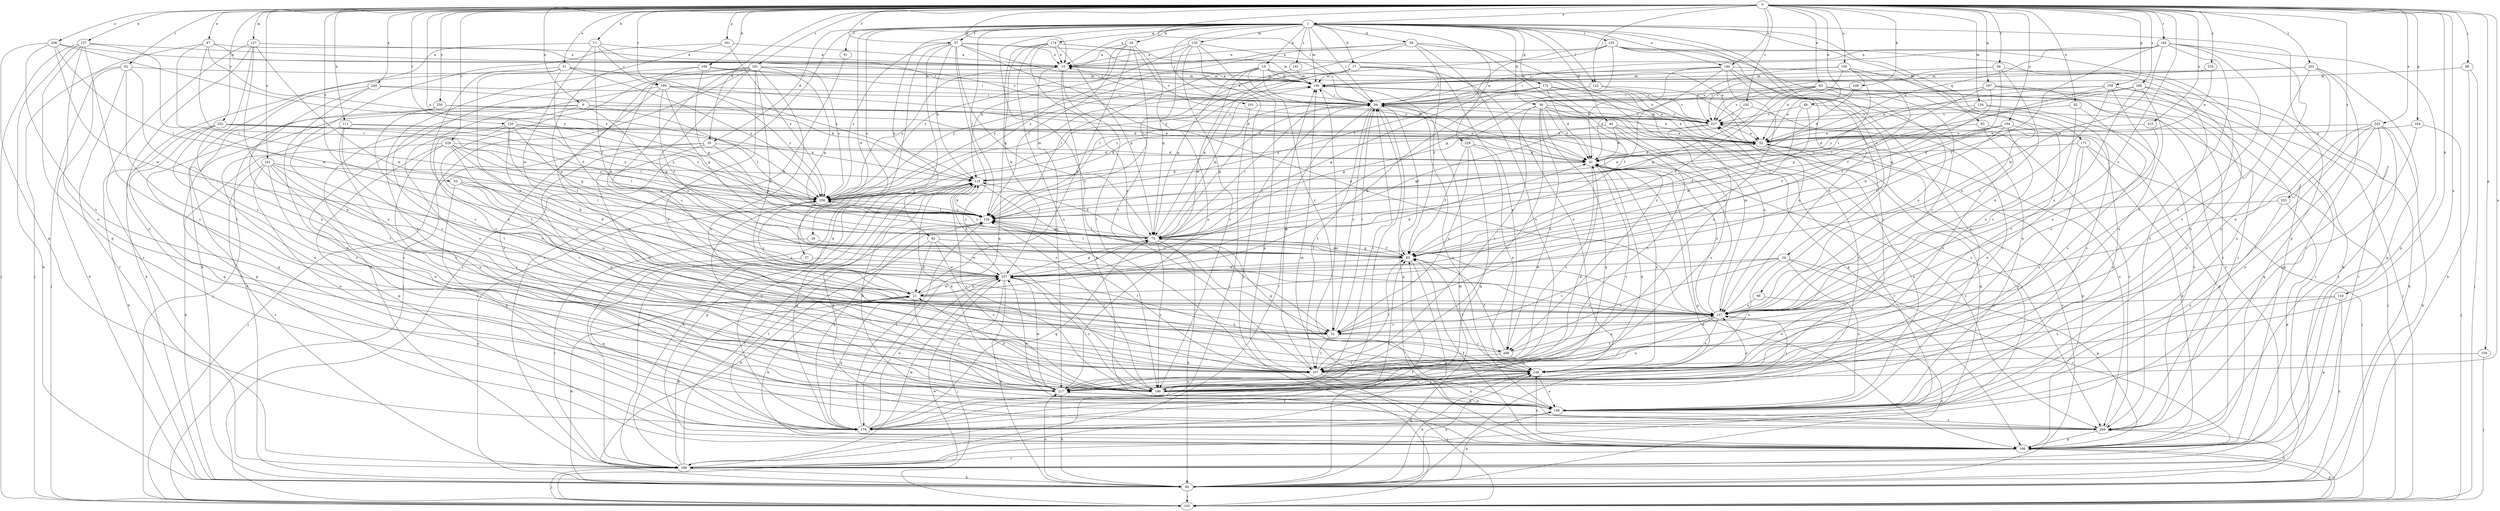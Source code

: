 strict digraph  {
0;
1;
6;
10;
11;
17;
18;
19;
21;
24;
26;
31;
35;
36;
37;
39;
40;
41;
42;
43;
47;
48;
51;
52;
53;
56;
57;
61;
63;
68;
73;
82;
83;
84;
92;
94;
98;
101;
105;
108;
109;
110;
111;
115;
120;
122;
125;
126;
127;
134;
135;
136;
137;
140;
146;
150;
154;
157;
158;
159;
161;
164;
166;
167;
172;
173;
174;
176;
181;
182;
184;
185;
186;
191;
196;
202;
207;
208;
215;
217;
226;
227;
229;
237;
240;
241;
242;
248;
250;
252;
253;
255;
258;
266;
268;
269;
0 -> 1  [label=a];
0 -> 6  [label=a];
0 -> 10  [label=a];
0 -> 11  [label=b];
0 -> 35  [label=d];
0 -> 42  [label=e];
0 -> 43  [label=e];
0 -> 47  [label=e];
0 -> 48  [label=e];
0 -> 51  [label=e];
0 -> 53  [label=f];
0 -> 56  [label=f];
0 -> 57  [label=f];
0 -> 92  [label=i];
0 -> 94  [label=i];
0 -> 98  [label=j];
0 -> 108  [label=k];
0 -> 109  [label=k];
0 -> 110  [label=k];
0 -> 111  [label=k];
0 -> 120  [label=l];
0 -> 122  [label=l];
0 -> 127  [label=m];
0 -> 134  [label=m];
0 -> 137  [label=n];
0 -> 140  [label=n];
0 -> 150  [label=o];
0 -> 154  [label=o];
0 -> 157  [label=o];
0 -> 158  [label=p];
0 -> 159  [label=p];
0 -> 161  [label=p];
0 -> 164  [label=p];
0 -> 167  [label=q];
0 -> 181  [label=r];
0 -> 182  [label=r];
0 -> 184  [label=r];
0 -> 185  [label=r];
0 -> 202  [label=t];
0 -> 208  [label=u];
0 -> 215  [label=u];
0 -> 217  [label=u];
0 -> 226  [label=v];
0 -> 240  [label=x];
0 -> 241  [label=x];
0 -> 242  [label=x];
0 -> 248  [label=x];
0 -> 250  [label=y];
0 -> 252  [label=y];
0 -> 253  [label=y];
0 -> 255  [label=y];
0 -> 258  [label=y];
0 -> 266  [label=z];
1 -> 10  [label=a];
1 -> 17  [label=b];
1 -> 18  [label=b];
1 -> 19  [label=b];
1 -> 24  [label=c];
1 -> 26  [label=c];
1 -> 31  [label=c];
1 -> 35  [label=d];
1 -> 36  [label=d];
1 -> 37  [label=d];
1 -> 39  [label=d];
1 -> 40  [label=d];
1 -> 57  [label=f];
1 -> 61  [label=f];
1 -> 68  [label=g];
1 -> 82  [label=h];
1 -> 83  [label=h];
1 -> 94  [label=i];
1 -> 101  [label=j];
1 -> 105  [label=j];
1 -> 122  [label=l];
1 -> 125  [label=l];
1 -> 126  [label=l];
1 -> 135  [label=m];
1 -> 136  [label=m];
1 -> 140  [label=n];
1 -> 166  [label=p];
1 -> 172  [label=q];
1 -> 173  [label=q];
1 -> 174  [label=q];
1 -> 191  [label=s];
1 -> 229  [label=w];
6 -> 41  [label=d];
6 -> 73  [label=g];
6 -> 126  [label=l];
6 -> 166  [label=p];
6 -> 176  [label=q];
6 -> 207  [label=t];
6 -> 227  [label=v];
10 -> 136  [label=m];
10 -> 166  [label=p];
10 -> 207  [label=t];
10 -> 217  [label=u];
10 -> 258  [label=y];
11 -> 10  [label=a];
11 -> 63  [label=f];
11 -> 84  [label=h];
11 -> 185  [label=r];
11 -> 227  [label=v];
11 -> 237  [label=w];
17 -> 94  [label=i];
17 -> 126  [label=l];
17 -> 136  [label=m];
17 -> 248  [label=x];
17 -> 258  [label=y];
17 -> 268  [label=z];
18 -> 10  [label=a];
18 -> 21  [label=b];
18 -> 126  [label=l];
18 -> 207  [label=t];
18 -> 217  [label=u];
18 -> 258  [label=y];
19 -> 31  [label=c];
19 -> 41  [label=d];
19 -> 52  [label=e];
19 -> 73  [label=g];
19 -> 126  [label=l];
19 -> 136  [label=m];
19 -> 227  [label=v];
19 -> 237  [label=w];
19 -> 258  [label=y];
21 -> 157  [label=o];
21 -> 176  [label=q];
21 -> 196  [label=s];
21 -> 237  [label=w];
21 -> 258  [label=y];
24 -> 31  [label=c];
24 -> 146  [label=n];
24 -> 166  [label=p];
24 -> 186  [label=r];
24 -> 237  [label=w];
24 -> 248  [label=x];
24 -> 268  [label=z];
26 -> 63  [label=f];
26 -> 186  [label=r];
31 -> 94  [label=i];
31 -> 207  [label=t];
31 -> 268  [label=z];
35 -> 41  [label=d];
35 -> 73  [label=g];
35 -> 105  [label=j];
35 -> 207  [label=t];
35 -> 217  [label=u];
36 -> 41  [label=d];
36 -> 52  [label=e];
36 -> 73  [label=g];
36 -> 157  [label=o];
36 -> 176  [label=q];
36 -> 196  [label=s];
36 -> 207  [label=t];
36 -> 227  [label=v];
36 -> 268  [label=z];
37 -> 176  [label=q];
37 -> 237  [label=w];
39 -> 10  [label=a];
39 -> 63  [label=f];
39 -> 126  [label=l];
39 -> 196  [label=s];
39 -> 217  [label=u];
39 -> 258  [label=y];
39 -> 268  [label=z];
40 -> 41  [label=d];
40 -> 52  [label=e];
40 -> 115  [label=k];
40 -> 207  [label=t];
40 -> 217  [label=u];
41 -> 115  [label=k];
41 -> 157  [label=o];
41 -> 166  [label=p];
41 -> 196  [label=s];
41 -> 207  [label=t];
41 -> 248  [label=x];
41 -> 269  [label=z];
42 -> 31  [label=c];
42 -> 217  [label=u];
42 -> 227  [label=v];
43 -> 31  [label=c];
43 -> 41  [label=d];
43 -> 63  [label=f];
43 -> 73  [label=g];
43 -> 94  [label=i];
43 -> 157  [label=o];
43 -> 207  [label=t];
43 -> 269  [label=z];
47 -> 10  [label=a];
47 -> 94  [label=i];
47 -> 105  [label=j];
47 -> 126  [label=l];
47 -> 237  [label=w];
47 -> 258  [label=y];
48 -> 63  [label=f];
48 -> 105  [label=j];
48 -> 227  [label=v];
48 -> 237  [label=w];
51 -> 63  [label=f];
51 -> 84  [label=h];
51 -> 115  [label=k];
51 -> 136  [label=m];
51 -> 157  [label=o];
51 -> 248  [label=x];
51 -> 258  [label=y];
52 -> 41  [label=d];
52 -> 136  [label=m];
52 -> 146  [label=n];
52 -> 166  [label=p];
52 -> 176  [label=q];
53 -> 31  [label=c];
53 -> 126  [label=l];
53 -> 157  [label=o];
53 -> 176  [label=q];
53 -> 258  [label=y];
56 -> 21  [label=b];
56 -> 136  [label=m];
56 -> 157  [label=o];
56 -> 217  [label=u];
56 -> 227  [label=v];
57 -> 10  [label=a];
57 -> 73  [label=g];
57 -> 94  [label=i];
57 -> 115  [label=k];
57 -> 136  [label=m];
57 -> 157  [label=o];
57 -> 176  [label=q];
57 -> 186  [label=r];
57 -> 196  [label=s];
57 -> 258  [label=y];
61 -> 186  [label=r];
63 -> 73  [label=g];
63 -> 126  [label=l];
63 -> 186  [label=r];
63 -> 237  [label=w];
68 -> 157  [label=o];
68 -> 248  [label=x];
73 -> 63  [label=f];
73 -> 84  [label=h];
73 -> 94  [label=i];
73 -> 115  [label=k];
73 -> 126  [label=l];
73 -> 136  [label=m];
73 -> 196  [label=s];
73 -> 258  [label=y];
82 -> 21  [label=b];
82 -> 63  [label=f];
82 -> 84  [label=h];
82 -> 196  [label=s];
82 -> 237  [label=w];
83 -> 52  [label=e];
83 -> 146  [label=n];
83 -> 248  [label=x];
84 -> 21  [label=b];
84 -> 41  [label=d];
84 -> 63  [label=f];
84 -> 105  [label=j];
84 -> 136  [label=m];
84 -> 146  [label=n];
84 -> 157  [label=o];
84 -> 217  [label=u];
84 -> 227  [label=v];
84 -> 248  [label=x];
84 -> 258  [label=y];
84 -> 269  [label=z];
92 -> 84  [label=h];
92 -> 105  [label=j];
92 -> 136  [label=m];
92 -> 186  [label=r];
92 -> 207  [label=t];
92 -> 248  [label=x];
94 -> 10  [label=a];
94 -> 31  [label=c];
94 -> 52  [label=e];
94 -> 63  [label=f];
94 -> 73  [label=g];
94 -> 146  [label=n];
94 -> 166  [label=p];
94 -> 186  [label=r];
94 -> 207  [label=t];
94 -> 227  [label=v];
98 -> 84  [label=h];
98 -> 105  [label=j];
98 -> 136  [label=m];
101 -> 186  [label=r];
101 -> 227  [label=v];
105 -> 166  [label=p];
105 -> 237  [label=w];
108 -> 41  [label=d];
108 -> 52  [label=e];
108 -> 94  [label=i];
109 -> 73  [label=g];
109 -> 94  [label=i];
109 -> 136  [label=m];
109 -> 217  [label=u];
109 -> 237  [label=w];
110 -> 84  [label=h];
110 -> 157  [label=o];
110 -> 166  [label=p];
110 -> 248  [label=x];
111 -> 31  [label=c];
111 -> 52  [label=e];
111 -> 196  [label=s];
111 -> 217  [label=u];
111 -> 258  [label=y];
115 -> 52  [label=e];
115 -> 157  [label=o];
115 -> 166  [label=p];
115 -> 176  [label=q];
115 -> 186  [label=r];
115 -> 196  [label=s];
115 -> 258  [label=y];
120 -> 21  [label=b];
120 -> 31  [label=c];
120 -> 52  [label=e];
120 -> 63  [label=f];
120 -> 73  [label=g];
120 -> 115  [label=k];
120 -> 196  [label=s];
120 -> 258  [label=y];
122 -> 94  [label=i];
122 -> 157  [label=o];
122 -> 227  [label=v];
122 -> 258  [label=y];
125 -> 10  [label=a];
125 -> 73  [label=g];
125 -> 84  [label=h];
125 -> 126  [label=l];
125 -> 146  [label=n];
125 -> 217  [label=u];
125 -> 258  [label=y];
125 -> 269  [label=z];
126 -> 73  [label=g];
126 -> 115  [label=k];
126 -> 176  [label=q];
126 -> 258  [label=y];
127 -> 10  [label=a];
127 -> 146  [label=n];
127 -> 186  [label=r];
127 -> 207  [label=t];
127 -> 237  [label=w];
127 -> 248  [label=x];
134 -> 63  [label=f];
134 -> 196  [label=s];
134 -> 227  [label=v];
134 -> 269  [label=z];
135 -> 10  [label=a];
135 -> 52  [label=e];
135 -> 73  [label=g];
135 -> 105  [label=j];
135 -> 115  [label=k];
135 -> 166  [label=p];
135 -> 196  [label=s];
136 -> 10  [label=a];
136 -> 94  [label=i];
137 -> 10  [label=a];
137 -> 84  [label=h];
137 -> 105  [label=j];
137 -> 126  [label=l];
137 -> 176  [label=q];
137 -> 196  [label=s];
137 -> 217  [label=u];
140 -> 31  [label=c];
140 -> 41  [label=d];
140 -> 63  [label=f];
140 -> 94  [label=i];
140 -> 136  [label=m];
140 -> 146  [label=n];
140 -> 157  [label=o];
140 -> 186  [label=r];
146 -> 115  [label=k];
146 -> 136  [label=m];
146 -> 176  [label=q];
146 -> 217  [label=u];
146 -> 237  [label=w];
146 -> 269  [label=z];
150 -> 52  [label=e];
150 -> 63  [label=f];
150 -> 126  [label=l];
150 -> 136  [label=m];
150 -> 157  [label=o];
150 -> 227  [label=v];
154 -> 41  [label=d];
154 -> 52  [label=e];
154 -> 63  [label=f];
154 -> 126  [label=l];
154 -> 157  [label=o];
154 -> 166  [label=p];
157 -> 31  [label=c];
157 -> 94  [label=i];
157 -> 136  [label=m];
157 -> 196  [label=s];
157 -> 207  [label=t];
157 -> 217  [label=u];
157 -> 248  [label=x];
158 -> 73  [label=g];
158 -> 84  [label=h];
158 -> 94  [label=i];
158 -> 157  [label=o];
158 -> 186  [label=r];
158 -> 248  [label=x];
158 -> 258  [label=y];
159 -> 105  [label=j];
159 -> 207  [label=t];
161 -> 10  [label=a];
161 -> 21  [label=b];
161 -> 217  [label=u];
161 -> 258  [label=y];
164 -> 52  [label=e];
164 -> 105  [label=j];
164 -> 146  [label=n];
166 -> 21  [label=b];
166 -> 63  [label=f];
166 -> 105  [label=j];
166 -> 126  [label=l];
166 -> 186  [label=r];
166 -> 248  [label=x];
167 -> 63  [label=f];
167 -> 94  [label=i];
167 -> 105  [label=j];
167 -> 126  [label=l];
167 -> 166  [label=p];
167 -> 227  [label=v];
167 -> 269  [label=z];
172 -> 21  [label=b];
172 -> 41  [label=d];
172 -> 52  [label=e];
172 -> 73  [label=g];
172 -> 94  [label=i];
172 -> 166  [label=p];
172 -> 269  [label=z];
173 -> 41  [label=d];
173 -> 105  [label=j];
173 -> 166  [label=p];
173 -> 217  [label=u];
173 -> 248  [label=x];
174 -> 10  [label=a];
174 -> 31  [label=c];
174 -> 73  [label=g];
174 -> 94  [label=i];
174 -> 176  [label=q];
174 -> 196  [label=s];
174 -> 227  [label=v];
174 -> 237  [label=w];
176 -> 52  [label=e];
176 -> 63  [label=f];
176 -> 73  [label=g];
176 -> 94  [label=i];
176 -> 126  [label=l];
176 -> 237  [label=w];
176 -> 248  [label=x];
181 -> 21  [label=b];
181 -> 31  [label=c];
181 -> 73  [label=g];
181 -> 105  [label=j];
181 -> 136  [label=m];
181 -> 157  [label=o];
181 -> 186  [label=r];
181 -> 207  [label=t];
181 -> 217  [label=u];
181 -> 248  [label=x];
181 -> 258  [label=y];
181 -> 269  [label=z];
182 -> 196  [label=s];
182 -> 227  [label=v];
182 -> 258  [label=y];
184 -> 10  [label=a];
184 -> 52  [label=e];
184 -> 63  [label=f];
184 -> 94  [label=i];
184 -> 146  [label=n];
184 -> 166  [label=p];
184 -> 207  [label=t];
184 -> 237  [label=w];
184 -> 248  [label=x];
185 -> 41  [label=d];
185 -> 63  [label=f];
185 -> 73  [label=g];
185 -> 94  [label=i];
185 -> 196  [label=s];
185 -> 248  [label=x];
185 -> 258  [label=y];
186 -> 21  [label=b];
186 -> 84  [label=h];
186 -> 105  [label=j];
186 -> 115  [label=k];
186 -> 126  [label=l];
186 -> 237  [label=w];
191 -> 73  [label=g];
191 -> 136  [label=m];
196 -> 21  [label=b];
196 -> 41  [label=d];
196 -> 94  [label=i];
196 -> 126  [label=l];
196 -> 157  [label=o];
196 -> 227  [label=v];
196 -> 248  [label=x];
202 -> 136  [label=m];
202 -> 146  [label=n];
202 -> 166  [label=p];
202 -> 207  [label=t];
202 -> 227  [label=v];
202 -> 269  [label=z];
207 -> 63  [label=f];
207 -> 105  [label=j];
207 -> 126  [label=l];
207 -> 136  [label=m];
207 -> 146  [label=n];
208 -> 10  [label=a];
208 -> 126  [label=l];
208 -> 176  [label=q];
208 -> 207  [label=t];
208 -> 237  [label=w];
208 -> 258  [label=y];
215 -> 52  [label=e];
215 -> 157  [label=o];
217 -> 41  [label=d];
217 -> 84  [label=h];
217 -> 115  [label=k];
217 -> 146  [label=n];
217 -> 237  [label=w];
217 -> 258  [label=y];
226 -> 21  [label=b];
226 -> 41  [label=d];
226 -> 84  [label=h];
226 -> 126  [label=l];
226 -> 157  [label=o];
226 -> 166  [label=p];
226 -> 217  [label=u];
226 -> 258  [label=y];
227 -> 52  [label=e];
227 -> 73  [label=g];
227 -> 186  [label=r];
227 -> 269  [label=z];
229 -> 31  [label=c];
229 -> 41  [label=d];
229 -> 63  [label=f];
229 -> 176  [label=q];
229 -> 248  [label=x];
237 -> 21  [label=b];
237 -> 41  [label=d];
237 -> 73  [label=g];
237 -> 84  [label=h];
237 -> 94  [label=i];
237 -> 105  [label=j];
237 -> 115  [label=k];
237 -> 196  [label=s];
237 -> 248  [label=x];
240 -> 84  [label=h];
240 -> 94  [label=i];
240 -> 105  [label=j];
240 -> 115  [label=k];
240 -> 146  [label=n];
241 -> 115  [label=k];
241 -> 146  [label=n];
241 -> 157  [label=o];
241 -> 186  [label=r];
241 -> 207  [label=t];
241 -> 217  [label=u];
241 -> 269  [label=z];
242 -> 52  [label=e];
242 -> 84  [label=h];
242 -> 146  [label=n];
242 -> 157  [label=o];
242 -> 176  [label=q];
242 -> 207  [label=t];
242 -> 269  [label=z];
248 -> 63  [label=f];
248 -> 84  [label=h];
248 -> 146  [label=n];
248 -> 196  [label=s];
248 -> 217  [label=u];
250 -> 31  [label=c];
250 -> 41  [label=d];
250 -> 207  [label=t];
250 -> 227  [label=v];
252 -> 52  [label=e];
252 -> 84  [label=h];
252 -> 126  [label=l];
252 -> 176  [label=q];
252 -> 196  [label=s];
252 -> 258  [label=y];
253 -> 126  [label=l];
253 -> 146  [label=n];
253 -> 166  [label=p];
255 -> 52  [label=e];
255 -> 136  [label=m];
258 -> 126  [label=l];
258 -> 136  [label=m];
258 -> 157  [label=o];
266 -> 52  [label=e];
266 -> 94  [label=i];
266 -> 126  [label=l];
266 -> 146  [label=n];
266 -> 157  [label=o];
266 -> 186  [label=r];
266 -> 248  [label=x];
268 -> 63  [label=f];
268 -> 73  [label=g];
268 -> 157  [label=o];
268 -> 207  [label=t];
268 -> 248  [label=x];
269 -> 115  [label=k];
269 -> 136  [label=m];
269 -> 166  [label=p];
269 -> 227  [label=v];
}
